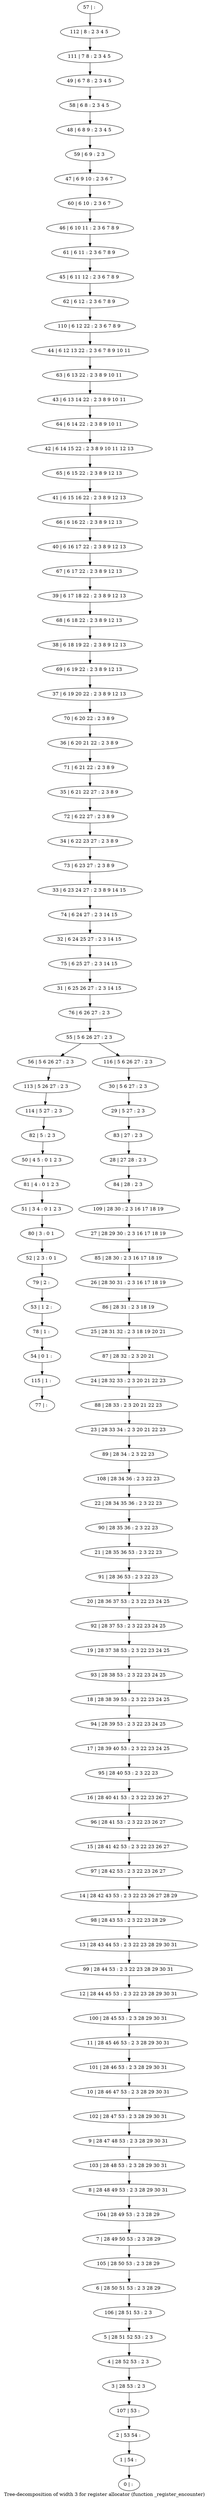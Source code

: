 digraph G {
graph [label="Tree-decomposition of width 3 for register allocator (function _register_encounter)"]
0[label="0 | : "];
1[label="1 | 54 : "];
2[label="2 | 53 54 : "];
3[label="3 | 28 53 : 2 3 "];
4[label="4 | 28 52 53 : 2 3 "];
5[label="5 | 28 51 52 53 : 2 3 "];
6[label="6 | 28 50 51 53 : 2 3 28 29 "];
7[label="7 | 28 49 50 53 : 2 3 28 29 "];
8[label="8 | 28 48 49 53 : 2 3 28 29 30 31 "];
9[label="9 | 28 47 48 53 : 2 3 28 29 30 31 "];
10[label="10 | 28 46 47 53 : 2 3 28 29 30 31 "];
11[label="11 | 28 45 46 53 : 2 3 28 29 30 31 "];
12[label="12 | 28 44 45 53 : 2 3 22 23 28 29 30 31 "];
13[label="13 | 28 43 44 53 : 2 3 22 23 28 29 30 31 "];
14[label="14 | 28 42 43 53 : 2 3 22 23 26 27 28 29 "];
15[label="15 | 28 41 42 53 : 2 3 22 23 26 27 "];
16[label="16 | 28 40 41 53 : 2 3 22 23 26 27 "];
17[label="17 | 28 39 40 53 : 2 3 22 23 24 25 "];
18[label="18 | 28 38 39 53 : 2 3 22 23 24 25 "];
19[label="19 | 28 37 38 53 : 2 3 22 23 24 25 "];
20[label="20 | 28 36 37 53 : 2 3 22 23 24 25 "];
21[label="21 | 28 35 36 53 : 2 3 22 23 "];
22[label="22 | 28 34 35 36 : 2 3 22 23 "];
23[label="23 | 28 33 34 : 2 3 20 21 22 23 "];
24[label="24 | 28 32 33 : 2 3 20 21 22 23 "];
25[label="25 | 28 31 32 : 2 3 18 19 20 21 "];
26[label="26 | 28 30 31 : 2 3 16 17 18 19 "];
27[label="27 | 28 29 30 : 2 3 16 17 18 19 "];
28[label="28 | 27 28 : 2 3 "];
29[label="29 | 5 27 : 2 3 "];
30[label="30 | 5 6 27 : 2 3 "];
31[label="31 | 6 25 26 27 : 2 3 14 15 "];
32[label="32 | 6 24 25 27 : 2 3 14 15 "];
33[label="33 | 6 23 24 27 : 2 3 8 9 14 15 "];
34[label="34 | 6 22 23 27 : 2 3 8 9 "];
35[label="35 | 6 21 22 27 : 2 3 8 9 "];
36[label="36 | 6 20 21 22 : 2 3 8 9 "];
37[label="37 | 6 19 20 22 : 2 3 8 9 12 13 "];
38[label="38 | 6 18 19 22 : 2 3 8 9 12 13 "];
39[label="39 | 6 17 18 22 : 2 3 8 9 12 13 "];
40[label="40 | 6 16 17 22 : 2 3 8 9 12 13 "];
41[label="41 | 6 15 16 22 : 2 3 8 9 12 13 "];
42[label="42 | 6 14 15 22 : 2 3 8 9 10 11 12 13 "];
43[label="43 | 6 13 14 22 : 2 3 8 9 10 11 "];
44[label="44 | 6 12 13 22 : 2 3 6 7 8 9 10 11 "];
45[label="45 | 6 11 12 : 2 3 6 7 8 9 "];
46[label="46 | 6 10 11 : 2 3 6 7 8 9 "];
47[label="47 | 6 9 10 : 2 3 6 7 "];
48[label="48 | 6 8 9 : 2 3 4 5 "];
49[label="49 | 6 7 8 : 2 3 4 5 "];
50[label="50 | 4 5 : 0 1 2 3 "];
51[label="51 | 3 4 : 0 1 2 3 "];
52[label="52 | 2 3 : 0 1 "];
53[label="53 | 1 2 : "];
54[label="54 | 0 1 : "];
55[label="55 | 5 6 26 27 : 2 3 "];
56[label="56 | 5 6 26 27 : 2 3 "];
57[label="57 | : "];
58[label="58 | 6 8 : 2 3 4 5 "];
59[label="59 | 6 9 : 2 3 "];
60[label="60 | 6 10 : 2 3 6 7 "];
61[label="61 | 6 11 : 2 3 6 7 8 9 "];
62[label="62 | 6 12 : 2 3 6 7 8 9 "];
63[label="63 | 6 13 22 : 2 3 8 9 10 11 "];
64[label="64 | 6 14 22 : 2 3 8 9 10 11 "];
65[label="65 | 6 15 22 : 2 3 8 9 12 13 "];
66[label="66 | 6 16 22 : 2 3 8 9 12 13 "];
67[label="67 | 6 17 22 : 2 3 8 9 12 13 "];
68[label="68 | 6 18 22 : 2 3 8 9 12 13 "];
69[label="69 | 6 19 22 : 2 3 8 9 12 13 "];
70[label="70 | 6 20 22 : 2 3 8 9 "];
71[label="71 | 6 21 22 : 2 3 8 9 "];
72[label="72 | 6 22 27 : 2 3 8 9 "];
73[label="73 | 6 23 27 : 2 3 8 9 "];
74[label="74 | 6 24 27 : 2 3 14 15 "];
75[label="75 | 6 25 27 : 2 3 14 15 "];
76[label="76 | 6 26 27 : 2 3 "];
77[label="77 | : "];
78[label="78 | 1 : "];
79[label="79 | 2 : "];
80[label="80 | 3 : 0 1 "];
81[label="81 | 4 : 0 1 2 3 "];
82[label="82 | 5 : 2 3 "];
83[label="83 | 27 : 2 3 "];
84[label="84 | 28 : 2 3 "];
85[label="85 | 28 30 : 2 3 16 17 18 19 "];
86[label="86 | 28 31 : 2 3 18 19 "];
87[label="87 | 28 32 : 2 3 20 21 "];
88[label="88 | 28 33 : 2 3 20 21 22 23 "];
89[label="89 | 28 34 : 2 3 22 23 "];
90[label="90 | 28 35 36 : 2 3 22 23 "];
91[label="91 | 28 36 53 : 2 3 22 23 "];
92[label="92 | 28 37 53 : 2 3 22 23 24 25 "];
93[label="93 | 28 38 53 : 2 3 22 23 24 25 "];
94[label="94 | 28 39 53 : 2 3 22 23 24 25 "];
95[label="95 | 28 40 53 : 2 3 22 23 "];
96[label="96 | 28 41 53 : 2 3 22 23 26 27 "];
97[label="97 | 28 42 53 : 2 3 22 23 26 27 "];
98[label="98 | 28 43 53 : 2 3 22 23 28 29 "];
99[label="99 | 28 44 53 : 2 3 22 23 28 29 30 31 "];
100[label="100 | 28 45 53 : 2 3 28 29 30 31 "];
101[label="101 | 28 46 53 : 2 3 28 29 30 31 "];
102[label="102 | 28 47 53 : 2 3 28 29 30 31 "];
103[label="103 | 28 48 53 : 2 3 28 29 30 31 "];
104[label="104 | 28 49 53 : 2 3 28 29 "];
105[label="105 | 28 50 53 : 2 3 28 29 "];
106[label="106 | 28 51 53 : 2 3 "];
107[label="107 | 53 : "];
108[label="108 | 28 34 36 : 2 3 22 23 "];
109[label="109 | 28 30 : 2 3 16 17 18 19 "];
110[label="110 | 6 12 22 : 2 3 6 7 8 9 "];
111[label="111 | 7 8 : 2 3 4 5 "];
112[label="112 | 8 : 2 3 4 5 "];
113[label="113 | 5 26 27 : 2 3 "];
114[label="114 | 5 27 : 2 3 "];
115[label="115 | 1 : "];
116[label="116 | 5 6 26 27 : 2 3 "];
78->54 ;
53->78 ;
79->53 ;
52->79 ;
80->52 ;
51->80 ;
81->51 ;
50->81 ;
82->50 ;
56->113 ;
114->82 ;
113->114 ;
115->77 ;
54->115 ;
57->112 ;
112->111 ;
111->49 ;
49->58 ;
58->48 ;
48->59 ;
59->47 ;
47->60 ;
60->46 ;
46->61 ;
61->45 ;
45->62 ;
62->110 ;
110->44 ;
44->63 ;
63->43 ;
43->64 ;
64->42 ;
42->65 ;
65->41 ;
41->66 ;
66->40 ;
40->67 ;
67->39 ;
39->68 ;
68->38 ;
38->69 ;
69->37 ;
37->70 ;
70->36 ;
36->71 ;
71->35 ;
35->72 ;
72->34 ;
34->73 ;
73->33 ;
33->74 ;
74->32 ;
32->75 ;
75->31 ;
31->76 ;
76->55 ;
30->29 ;
29->83 ;
83->28 ;
28->84 ;
84->109 ;
109->27 ;
27->85 ;
85->26 ;
26->86 ;
86->25 ;
25->87 ;
87->24 ;
24->88 ;
88->23 ;
23->89 ;
89->108 ;
108->22 ;
22->90 ;
90->21 ;
21->91 ;
91->20 ;
20->92 ;
92->19 ;
19->93 ;
93->18 ;
18->94 ;
94->17 ;
17->95 ;
95->16 ;
16->96 ;
96->15 ;
15->97 ;
97->14 ;
14->98 ;
98->13 ;
13->99 ;
99->12 ;
12->100 ;
100->11 ;
11->101 ;
101->10 ;
10->102 ;
102->9 ;
9->103 ;
103->8 ;
8->104 ;
104->7 ;
7->105 ;
105->6 ;
6->106 ;
106->5 ;
5->4 ;
4->3 ;
3->107 ;
107->2 ;
2->1 ;
1->0 ;
116->30 ;
55->56 ;
55->116 ;
}
